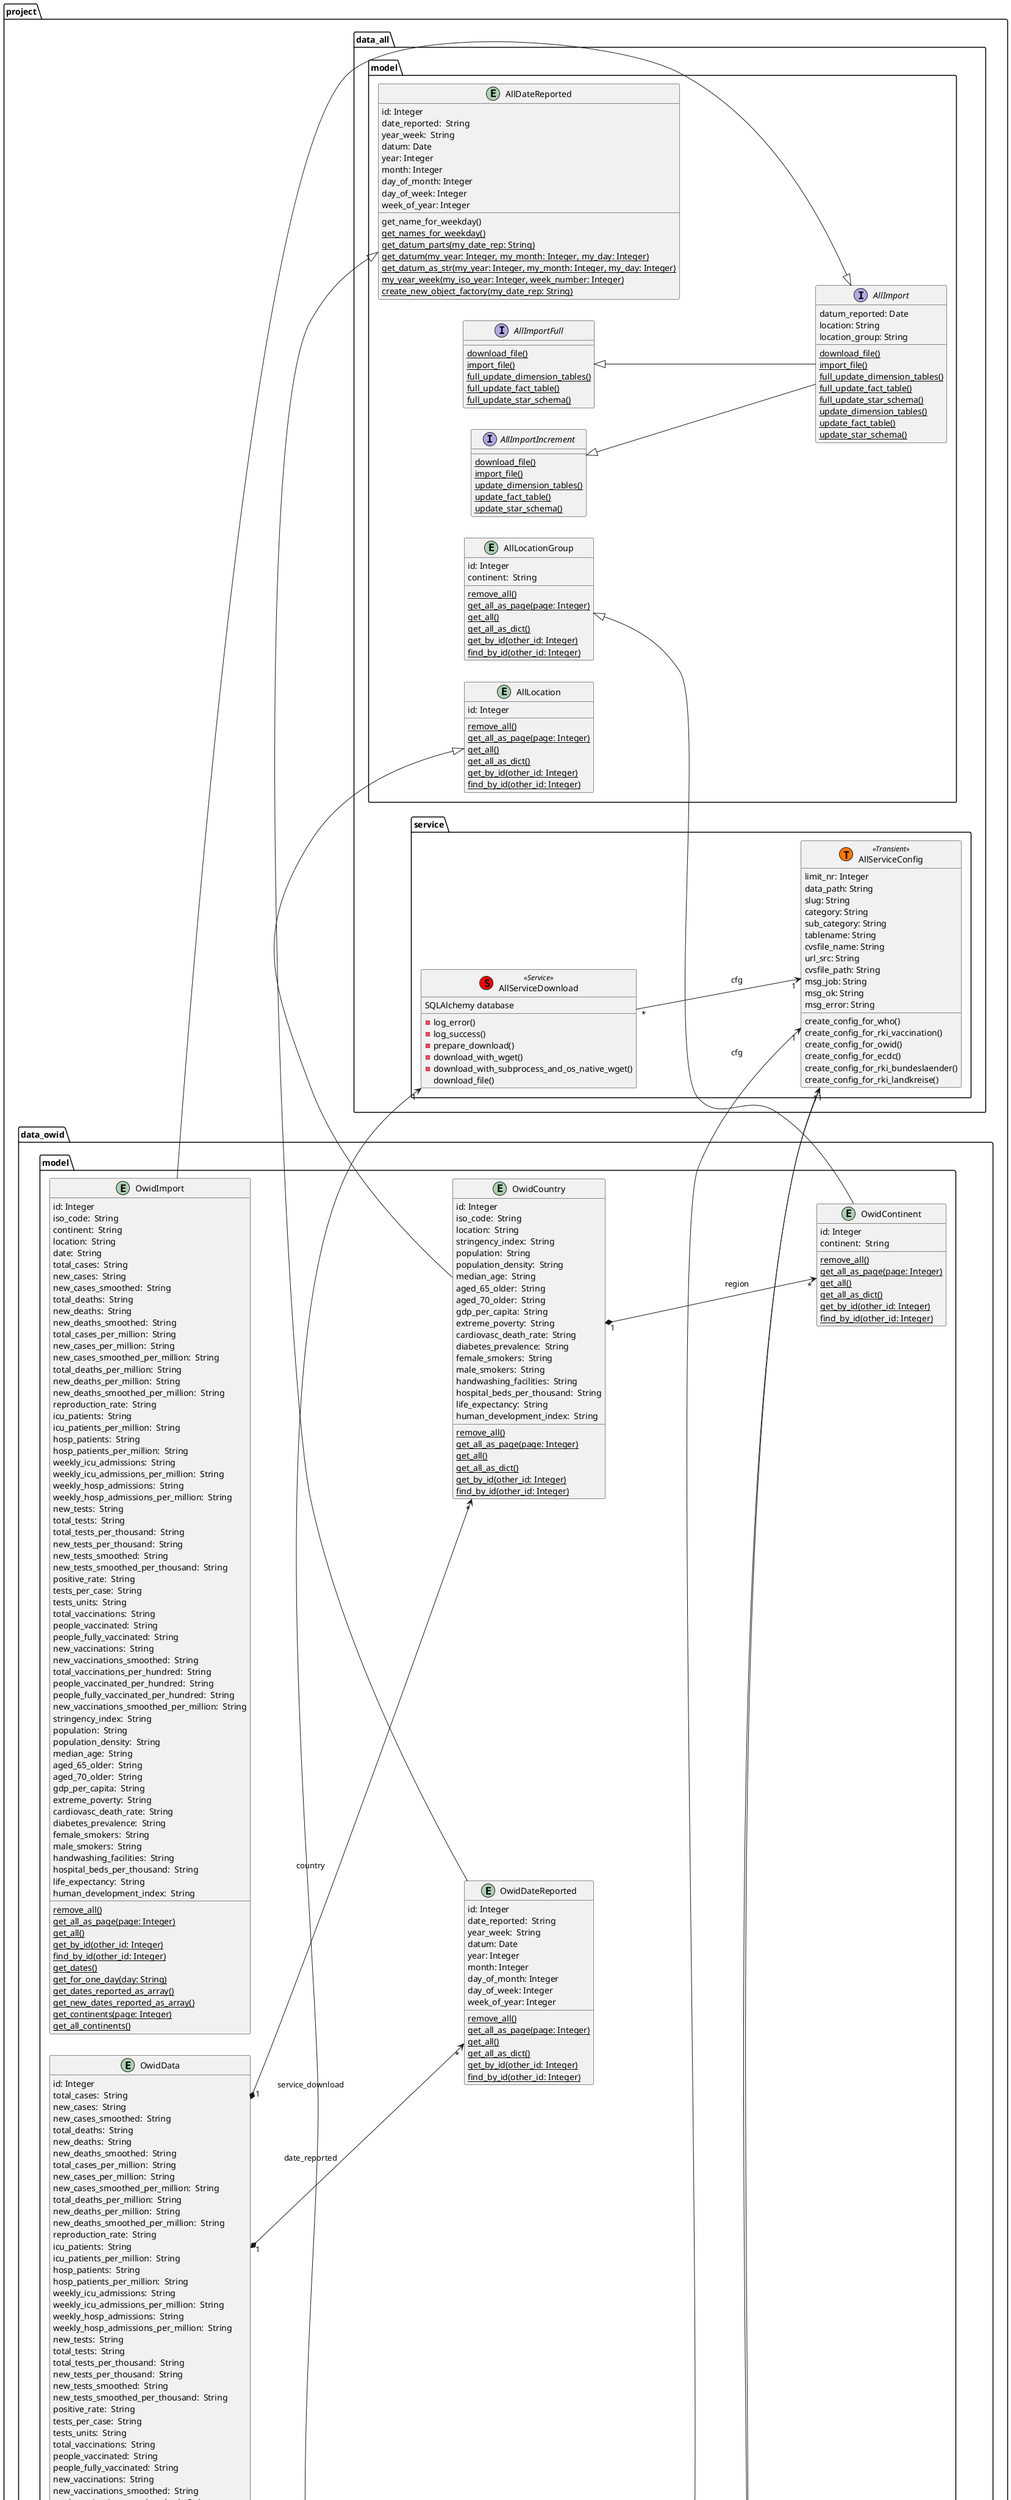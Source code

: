 @startuml
left to right direction

package project.data_all.service {

    class AllServiceDownload << (S,red) Service >> {
		-log_error()
		-log_success()
		-prepare_download()
		-download_with_wget()
		-download_with_subprocess_and_os_native_wget()
		download_file()
	}
	class AllServiceConfig << (T,#FF7700) Transient >> {
		limit_nr: Integer
	    data_path: String
	    slug: String
	    category: String
	    sub_category: String
	    tablename: String
	    cvsfile_name: String
	    url_src: String
	    cvsfile_path: String
	    msg_job: String
	    msg_ok: String
	    msg_error: String
		create_config_for_who()
		create_config_for_rki_vaccination()
		create_config_for_owid()
		create_config_for_ecdc()
		create_config_for_rki_bundeslaender()
		create_config_for_rki_landkreise()
	}

	AllServiceDownload : SQLAlchemy database
	AllServiceDownload "*" --> "1"  AllServiceConfig : cfg
}

package project.data_all.model {

	entity AllDateReported {
	    id: Integer
		date_reported:  String
	    year_week:  String
	    datum: Date
	    year: Integer
	    month: Integer
	    day_of_month: Integer
	    day_of_week: Integer
	    week_of_year: Integer
		get_name_for_weekday()
		{classifier} get_names_for_weekday()
		{classifier} get_datum_parts(my_date_rep: String)
		{classifier} get_datum(my_year: Integer, my_month: Integer, my_day: Integer)
		{classifier} get_datum_as_str(my_year: Integer, my_month: Integer, my_day: Integer)
		{classifier} my_year_week(my_iso_year: Integer, week_number: Integer)
		{classifier} create_new_object_factory(my_date_rep: String)
	}
	entity AllLocationGroup {
	    id: Integer
	    continent:  String
	    {classifier} remove_all()
	    {classifier} get_all_as_page(page: Integer)
	    {classifier} get_all()
	    {classifier} get_all_as_dict()
	    {classifier} get_by_id(other_id: Integer)
	    {classifier} find_by_id(other_id: Integer)
	}
	entity AllLocation {
	    id: Integer
	    {classifier} remove_all()
	    {classifier} get_all_as_page(page: Integer)
	    {classifier} get_all()
	    {classifier} get_all_as_dict()
	    {classifier} get_by_id(other_id: Integer)
	    {classifier} find_by_id(other_id: Integer)
	}

	interface AllImportFull {
		{classifier} download_file()
		{classifier} import_file()
		{classifier} full_update_dimension_tables()
		{classifier} full_update_fact_table()
		{classifier} full_update_star_schema()
	}

	interface AllImportIncrement {
		{classifier} download_file()
		{classifier} import_file()
		{classifier} update_dimension_tables()
		{classifier} update_fact_table()
		{classifier} update_star_schema()
	}

	interface AllImport {
	    datum_reported: Date
		location: String
		location_group: String
		{classifier} download_file()
		{classifier} import_file()
		{classifier} full_update_dimension_tables()
		{classifier} full_update_fact_table()
		{classifier} full_update_star_schema()
		{classifier} update_dimension_tables()
		{classifier} update_fact_table()
		{classifier} update_star_schema()
	}
}

package project.data_owid.model {

	entity OwidImport {
	    id: Integer
		iso_code:  String
	    continent:  String
	    location:  String
	    date:  String
	    total_cases:  String
	    new_cases:  String
	    new_cases_smoothed:  String
	    total_deaths:  String
	    new_deaths:  String
	    new_deaths_smoothed:  String
	    total_cases_per_million:  String
	    new_cases_per_million:  String
	    new_cases_smoothed_per_million:  String
	    total_deaths_per_million:  String
	    new_deaths_per_million:  String
	    new_deaths_smoothed_per_million:  String
	    reproduction_rate:  String
	    icu_patients:  String
	    icu_patients_per_million:  String
	    hosp_patients:  String
	    hosp_patients_per_million:  String
	    weekly_icu_admissions:  String
	    weekly_icu_admissions_per_million:  String
	    weekly_hosp_admissions:  String
	    weekly_hosp_admissions_per_million:  String
	    new_tests:  String
	    total_tests:  String
	    total_tests_per_thousand:  String
	    new_tests_per_thousand:  String
	    new_tests_smoothed:  String
	    new_tests_smoothed_per_thousand:  String
	    positive_rate:  String
	    tests_per_case:  String
	    tests_units:  String
	    total_vaccinations:  String
	    people_vaccinated:  String
	    people_fully_vaccinated:  String
	    new_vaccinations:  String
	    new_vaccinations_smoothed:  String
	    total_vaccinations_per_hundred:  String
	    people_vaccinated_per_hundred:  String
	    people_fully_vaccinated_per_hundred:  String
	    new_vaccinations_smoothed_per_million:  String
	    stringency_index:  String
	    population:  String
	    population_density:  String
	    median_age:  String
	    aged_65_older:  String
	    aged_70_older:  String
	    gdp_per_capita:  String
	    extreme_poverty:  String
	    cardiovasc_death_rate:  String
	    diabetes_prevalence:  String
	    female_smokers:  String
	    male_smokers:  String
	    handwashing_facilities:  String
	    hospital_beds_per_thousand:  String
	    life_expectancy:  String
	    human_development_index:  String
	    {classifier} remove_all()
	    {classifier} get_all_as_page(page: Integer)
	    {classifier} get_all()
	    {classifier} get_by_id(other_id: Integer)
	    {classifier} find_by_id(other_id: Integer)
	    {classifier} get_dates()
	    {classifier} get_for_one_day(day: String)
	    {classifier} get_dates_reported_as_array()
	    {classifier} get_new_dates_reported_as_array()
	    {classifier} get_continents(page: Integer)
	    {classifier} get_all_continents()
	}
	entity OwidDateReported {
	    id: Integer
		date_reported:  String
	    year_week:  String
	    datum: Date
	    year: Integer
	    month: Integer
	    day_of_month: Integer
	    day_of_week: Integer
	    week_of_year: Integer
	    {classifier} remove_all()
	    {classifier} get_all_as_page(page: Integer)
	    {classifier} get_all()
	    {classifier} get_all_as_dict()
	    {classifier} get_by_id(other_id: Integer)
	    {classifier} find_by_id(other_id: Integer)
	}
	entity OwidContinent {
	    id: Integer
	    continent:  String
	    {classifier} remove_all()
	    {classifier} get_all_as_page(page: Integer)
	    {classifier} get_all()
	    {classifier} get_all_as_dict()
	    {classifier} get_by_id(other_id: Integer)
	    {classifier} find_by_id(other_id: Integer)
	}
	entity OwidCountry {
	    id: Integer
		iso_code:  String
	    location:  String
	    stringency_index:  String
	    population:  String
	    population_density:  String
	    median_age:  String
	    aged_65_older:  String
	    aged_70_older:  String
	    gdp_per_capita:  String
	    extreme_poverty:  String
	    cardiovasc_death_rate:  String
	    diabetes_prevalence:  String
	    female_smokers:  String
	    male_smokers:  String
	    handwashing_facilities:  String
	    hospital_beds_per_thousand:  String
	    life_expectancy:  String
	    human_development_index:  String
	    {classifier} remove_all()
	    {classifier} get_all_as_page(page: Integer)
	    {classifier} get_all()
	    {classifier} get_all_as_dict()
	    {classifier} get_by_id(other_id: Integer)
	    {classifier} find_by_id(other_id: Integer)
	}
	entity OwidData {
	    id: Integer
	    total_cases:  String
	    new_cases:  String
	    new_cases_smoothed:  String
	    total_deaths:  String
	    new_deaths:  String
	    new_deaths_smoothed:  String
	    total_cases_per_million:  String
	    new_cases_per_million:  String
	    new_cases_smoothed_per_million:  String
	    total_deaths_per_million:  String
	    new_deaths_per_million:  String
	    new_deaths_smoothed_per_million:  String
	    reproduction_rate:  String
	    icu_patients:  String
	    icu_patients_per_million:  String
	    hosp_patients:  String
	    hosp_patients_per_million:  String
	    weekly_icu_admissions:  String
	    weekly_icu_admissions_per_million:  String
	    weekly_hosp_admissions:  String
	    weekly_hosp_admissions_per_million:  String
	    new_tests:  String
	    total_tests:  String
	    total_tests_per_thousand:  String
	    new_tests_per_thousand:  String
	    new_tests_smoothed:  String
	    new_tests_smoothed_per_thousand:  String
	    positive_rate:  String
	    tests_per_case:  String
	    tests_units:  String
	    total_vaccinations:  String
	    people_vaccinated:  String
	    people_fully_vaccinated:  String
	    new_vaccinations:  String
	    new_vaccinations_smoothed:  String
	    total_vaccinations_per_hundred:  String
	    people_vaccinated_per_hundred:  String
	    people_fully_vaccinated_per_hundred:  String
	    new_vaccinations_smoothed_per_million:  String
	    stringency_index:  String
	    {classifier} remove_all()
	    {classifier} get_all_as_page(page: Integer)
	    {classifier} get_all()
	    {classifier} get_all_as_dict()
	    {classifier} get_by_id(other_id: Integer)
	    {classifier} find_by_id(other_id: Integer)
	}

	AllImportFull <|-- AllImport
    AllImportIncrement <|-- AllImport
    AllImport <|-- OwidImport
    AllDateReported <|-- OwidDateReported
    AllLocationGroup <|-- OwidContinent
    AllLocation <|-- OwidCountry

    OwidCountry "1" *--> "*" OwidContinent : region
    OwidData "1" *--> "*" OwidCountry : country
    OwidData "1" *--> "*" OwidDateReported : date_reported
}

package project.data_owid.service {
	class OwidServiceImport << (S,red) Service >> {
		import_file()
	}
	class OwidServiceUpdateBase << (S,red) Service >> {
	}
	class OwidServiceUpdateFull << (S,red) Service >> {
		-full_update_date_reported()
		-full_update_continent()
		-full_update_country()
		-full_update_fact_table()
		-full_update_dimension_tables()
		full_update_dimension_tables()
		full_update_fact_table()
		full_update_star_schema()
	}
	class OwidServiceUpdate << (S,red) Service >> {
		-update_date_reported()
		-full_update_continent()
		-full_update_country()
		-update_fact_table()
	    -update_dimension_tables()
		update_dimension_tables()
		update_fact_table()
		update_star_schema()
		-get_new_dates_reported_from_import()
	}
	class OwidService << (S,red) Service >> {
	    pretask_database_drop_create()
	    task_database_drop_create()
	    run_download_only()
	    run_import_only()
	    run_update_dimension_tables_only()
	    run_update_fact_table_incremental_only()
	    run_update_fact_table_initial_only()
	    run_update_star_schema_incremental()
	    run_update_star_schema_initial()
	    download_all_files()
	    task_import_all_files()
	    update_dimension_tables_only()
	    update_fact_table_initial_only()
	    update_fact_table_incremental_only()
	}

	OwidServiceUpdateBase <|-- OwidServiceUpdateFull
    OwidServiceUpdateBase <|-- OwidServiceUpdate

	OwidServiceImport : SQLAlchemy database
    OwidServiceUpdateBase : SQLAlchemy database
    OwidServiceUpdateFull : SQLAlchemy database
    OwidServiceUpdate : SQLAlchemy database
    OwidService : SQLAlchemy database

    OwidService "*" *--> "1"  AllServiceConfig : cfg
    OwidServiceImport "*" --> "1"  AllServiceConfig : cfg
    OwidServiceUpdate "*" --> "1"  AllServiceConfig : cfg

	OwidService "1" *--> "1" OwidServiceImport : owid_service_import
    OwidService "1" *--> "1" OwidServiceUpdate : owid_service_update
    OwidService "1" *--> "1" OwidServiceUpdateFull : owid_service_update
    OwidService "1" *--> "1" AllServiceDownload : service_download
}

package project.data_owid.views {
	class owid_views_frontend << (B,orchid) Boundary >> {
	    url_owid_info()
	    url_owid_tasks()
	    url_owid_test()
	    url_owid_imported()
	    url_owid_date_reported_all()
	    url_owid_date_reported()
	    url_owid_date_reported_cases_new()
	    url_owid_date_reported_cases_cumulative()
	    url_owid_date_reported_deaths_new()
	    url_owid_date_reported_deaths_cumulative()
	}
	class owid_views_for_tasks << (B,orchid) Boundary >> {
	    url_task_owid_download_only()
	    url_task_owid_import_only()
	    url_task_owid_update_dimension_tables_only()
	    url_task_owid_update_fact_table_incremental_only()
	    url_task_owid_update_fact_table_initial_only()
	    url_task_owid_update_star_schema_initial()
	    url_task_owid_update_star_schema_incremental()
	}
	class owid_celery_tasks << (B,orchid) Boundary >> {
	    task_owid_download_only()
	    task_owid_import_only()
	    task_owid_update_dimension_tables_only()
	    task_owid_update_fact_table_incremental_only()
	    task_owid_update_fact_table_initial_only()
	    task_owid_update_star_schema_incremental()
	    task_owid_update_star_schema_initial()
	}
    owid_views_frontend "1" --> "1" OwidService : owid_service
    owid_views_for_tasks "1" --> "1" OwidService : owid_service
    owid_celery_tasks "1" --> "1" OwidService : owid_service
}

@enduml
